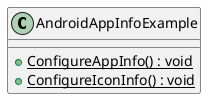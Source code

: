 @startuml
class AndroidAppInfoExample {
    + {static} ConfigureAppInfo() : void
    + {static} ConfigureIconInfo() : void
}
@enduml
